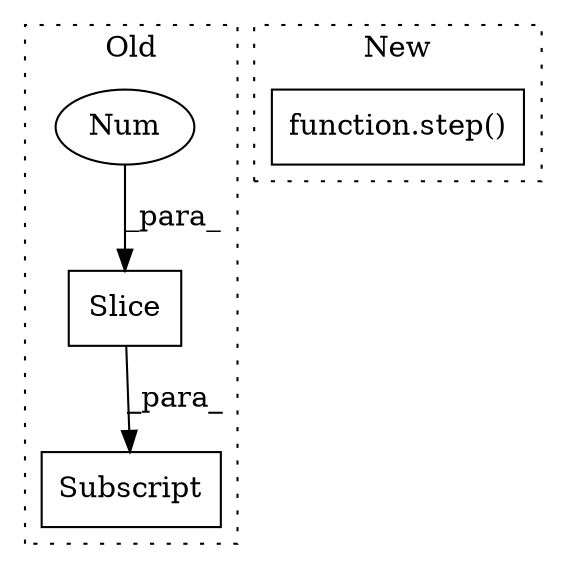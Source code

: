 digraph G {
subgraph cluster0 {
1 [label="Slice" a="80" s="1596" l="2" shape="box"];
3 [label="Subscript" a="63" s="1592,0" l="7,0" shape="box"];
4 [label="Num" a="76" s="1596" l="1" shape="ellipse"];
label = "Old";
style="dotted";
}
subgraph cluster1 {
2 [label="function.step()" a="75" s="1867,1875" l="5,1" shape="box"];
label = "New";
style="dotted";
}
1 -> 3 [label="_para_"];
4 -> 1 [label="_para_"];
}